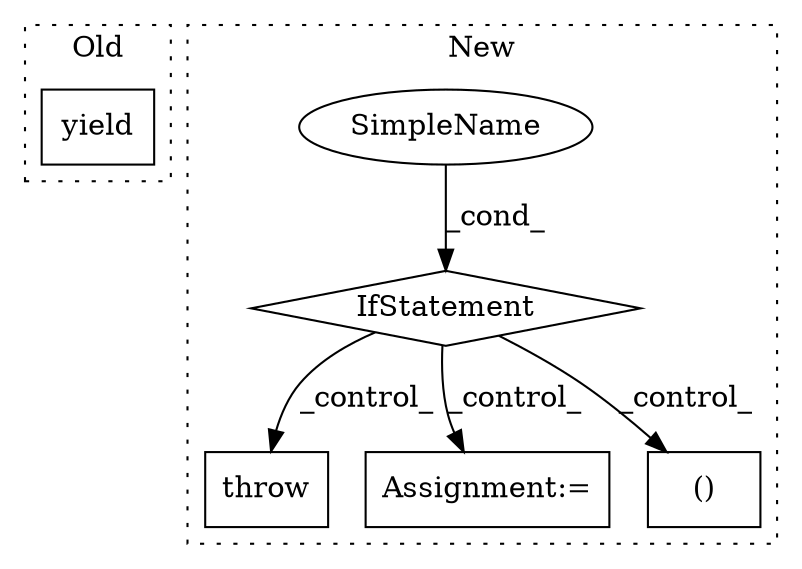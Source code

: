 digraph G {
subgraph cluster0 {
1 [label="yield" a="112" s="9064" l="7" shape="box"];
label = "Old";
style="dotted";
}
subgraph cluster1 {
2 [label="throw" a="53" s="8132" l="6" shape="box"];
3 [label="IfStatement" a="25" s="8067,8122" l="4,2" shape="diamond"];
4 [label="SimpleName" a="42" s="" l="" shape="ellipse"];
5 [label="Assignment:=" a="7" s="9250" l="1" shape="box"];
6 [label="()" a="106" s="8298" l="27" shape="box"];
label = "New";
style="dotted";
}
3 -> 6 [label="_control_"];
3 -> 2 [label="_control_"];
3 -> 5 [label="_control_"];
4 -> 3 [label="_cond_"];
}